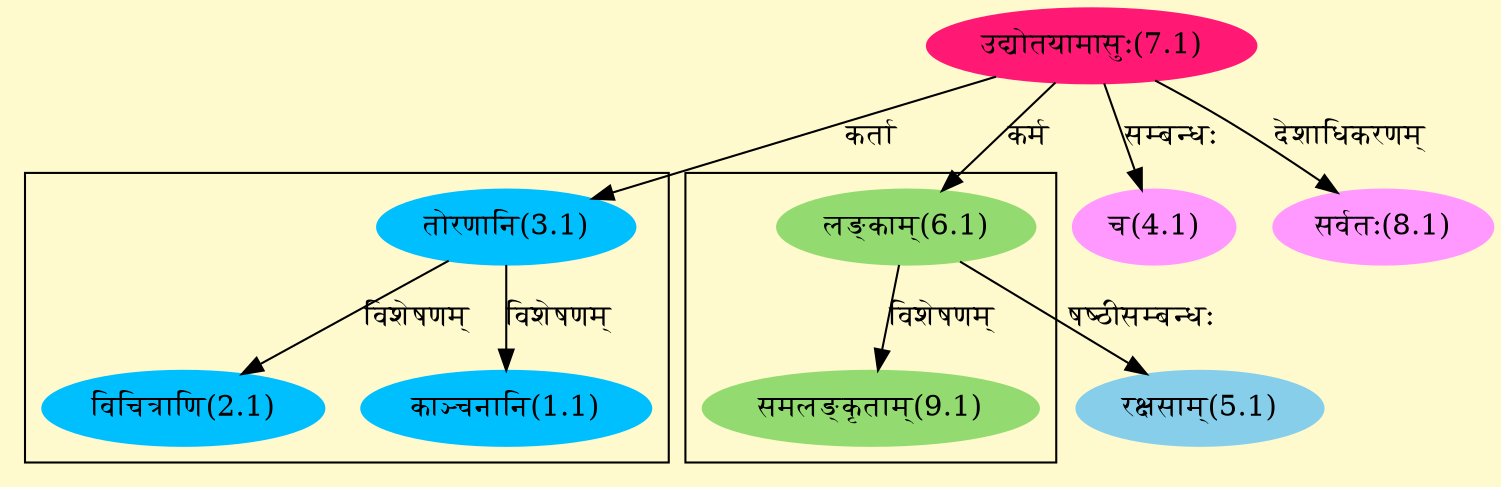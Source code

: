digraph G{
rankdir=BT;
 compound=true;
 bgcolor="lemonchiffon1";

subgraph cluster_1{
Node1_1 [style=filled, color="#00BFFF" label = "काञ्चनानि(1.1)"]
Node3_1 [style=filled, color="#00BFFF" label = "तोरणानि(3.1)"]
Node2_1 [style=filled, color="#00BFFF" label = "विचित्राणि(2.1)"]

}

subgraph cluster_2{
Node9_1 [style=filled, color="#93DB70" label = "समलङ्कृताम्(9.1)"]
Node6_1 [style=filled, color="#93DB70" label = "लङ्काम्(6.1)"]

}
Node3_1 [style=filled, color="#00BFFF" label = "तोरणानि(3.1)"]
Node7_1 [style=filled, color="#FF1975" label = "उद्योतयामासुः(7.1)"]
Node4_1 [style=filled, color="#FF99FF" label = "च(4.1)"]
Node5_1 [style=filled, color="#87CEEB" label = "रक्षसाम्(5.1)"]
Node6_1 [style=filled, color="#93DB70" label = "लङ्काम्(6.1)"]
Node [style=filled, color="" label = "()"]
Node8_1 [style=filled, color="#FF99FF" label = "सर्वतः(8.1)"]
/* Start of Relations section */

Node1_1 -> Node3_1 [  label="विशेषणम्"  dir="back" ]
Node2_1 -> Node3_1 [  label="विशेषणम्"  dir="back" ]
Node3_1 -> Node7_1 [  label="कर्ता"  dir="back" ]
Node4_1 -> Node7_1 [  label="सम्बन्धः"  dir="back" ]
Node5_1 -> Node6_1 [  label="षष्ठीसम्बन्धः"  dir="back" ]
Node6_1 -> Node7_1 [  label="कर्म"  dir="back" ]
Node8_1 -> Node7_1 [  label="देशाधिकरणम्"  dir="back" ]
Node9_1 -> Node6_1 [  label="विशेषणम्"  dir="back" ]
}
